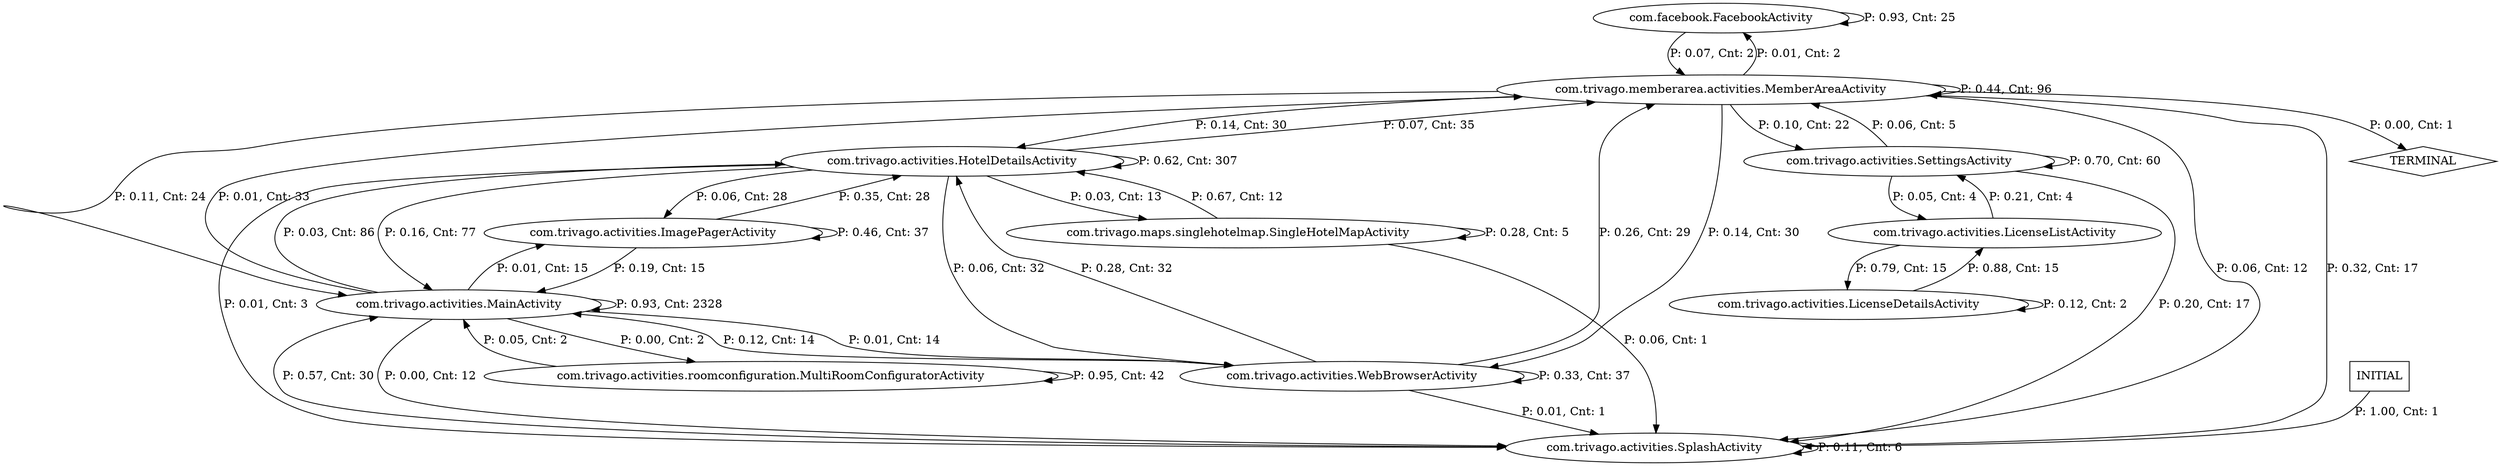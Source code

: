 digraph G {
  0 [label="com.facebook.FacebookActivity"];
  1 [label="com.trivago.activities.HotelDetailsActivity"];
  2 [label="com.trivago.activities.ImagePagerActivity"];
  3 [label="com.trivago.activities.LicenseDetailsActivity"];
  4 [label="com.trivago.activities.LicenseListActivity"];
  5 [label="com.trivago.activities.MainActivity"];
  6 [label="com.trivago.activities.SettingsActivity"];
  7 [label="com.trivago.activities.SplashActivity"];
  8 [label="com.trivago.activities.WebBrowserActivity"];
  9 [label="com.trivago.activities.roomconfiguration.MultiRoomConfiguratorActivity"];
  10 [label="com.trivago.maps.singlehotelmap.SingleHotelMapActivity"];
  11 [label="com.trivago.memberarea.activities.MemberAreaActivity"];
  12 [label="TERMINAL",shape=diamond];
  13 [label="INITIAL",shape=box];
0->0 [label="P: 0.93, Cnt: 25"];
0->11 [label="P: 0.07, Cnt: 2"];
1->1 [label="P: 0.62, Cnt: 307"];
1->2 [label="P: 0.06, Cnt: 28"];
1->5 [label="P: 0.16, Cnt: 77"];
1->7 [label="P: 0.01, Cnt: 3"];
1->8 [label="P: 0.06, Cnt: 32"];
1->10 [label="P: 0.03, Cnt: 13"];
1->11 [label="P: 0.07, Cnt: 35"];
2->1 [label="P: 0.35, Cnt: 28"];
2->2 [label="P: 0.46, Cnt: 37"];
2->5 [label="P: 0.19, Cnt: 15"];
3->3 [label="P: 0.12, Cnt: 2"];
3->4 [label="P: 0.88, Cnt: 15"];
4->3 [label="P: 0.79, Cnt: 15"];
4->6 [label="P: 0.21, Cnt: 4"];
5->1 [label="P: 0.03, Cnt: 86"];
5->2 [label="P: 0.01, Cnt: 15"];
5->5 [label="P: 0.93, Cnt: 2328"];
5->7 [label="P: 0.00, Cnt: 12"];
5->8 [label="P: 0.01, Cnt: 14"];
5->9 [label="P: 0.00, Cnt: 2"];
5->11 [label="P: 0.01, Cnt: 33"];
6->4 [label="P: 0.05, Cnt: 4"];
6->6 [label="P: 0.70, Cnt: 60"];
6->7 [label="P: 0.20, Cnt: 17"];
6->11 [label="P: 0.06, Cnt: 5"];
7->5 [label="P: 0.57, Cnt: 30"];
7->7 [label="P: 0.11, Cnt: 6"];
7->11 [label="P: 0.32, Cnt: 17"];
8->1 [label="P: 0.28, Cnt: 32"];
8->5 [label="P: 0.12, Cnt: 14"];
8->7 [label="P: 0.01, Cnt: 1"];
8->8 [label="P: 0.33, Cnt: 37"];
8->11 [label="P: 0.26, Cnt: 29"];
9->5 [label="P: 0.05, Cnt: 2"];
9->9 [label="P: 0.95, Cnt: 42"];
10->1 [label="P: 0.67, Cnt: 12"];
10->7 [label="P: 0.06, Cnt: 1"];
10->10 [label="P: 0.28, Cnt: 5"];
11->0 [label="P: 0.01, Cnt: 2"];
11->1 [label="P: 0.14, Cnt: 30"];
11->5 [label="P: 0.11, Cnt: 24"];
11->6 [label="P: 0.10, Cnt: 22"];
11->7 [label="P: 0.06, Cnt: 12"];
11->8 [label="P: 0.14, Cnt: 30"];
11->11 [label="P: 0.44, Cnt: 96"];
11->12 [label="P: 0.00, Cnt: 1"];
13->7 [label="P: 1.00, Cnt: 1"];
}
